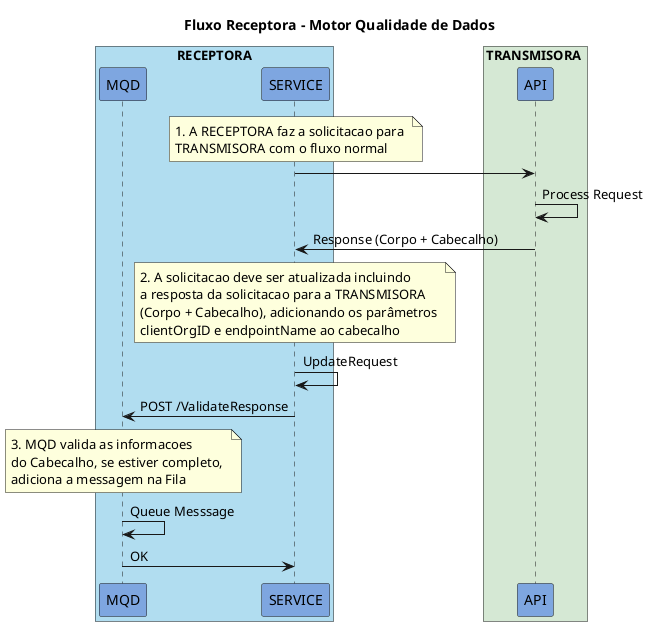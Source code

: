 @startuml
title Fluxo Receptora - Motor Qualidade de Dados

box "RECEPTORA" #B1DDF0
  participant MQD #7EA6E0
  participant SERVICE #7EA6E0
end box

box TRANSMISORA #D5E8D4
  participant API #7EA6E0
end box

note over SERVICE 
   1. A RECEPTORA faz a solicitacao para 
   TRANSMISORA com o fluxo normal
end note

SERVICE -> API
API -> API: Process Request
API -> SERVICE: Response (Corpo + Cabecalho)
  note over SERVICE 
     2. A solicitacao deve ser atualizada incluindo 
     a resposta da solicitacao para a TRANSMISORA
     (Corpo + Cabecalho), adicionando os parâmetros 
     clientOrgID e endpointName ao cabecalho 
  end note
SERVICE -> SERVICE: UpdateRequest



SERVICE -> MQD: POST /ValidateResponse
note over MQD
  3. MQD valida as informacoes 
  do Cabecalho, se estiver completo, 
  adiciona a messagem na Fila
end note
MQD -> MQD: Queue Messsage
MQD -> SERVICE: OK
@enduml 